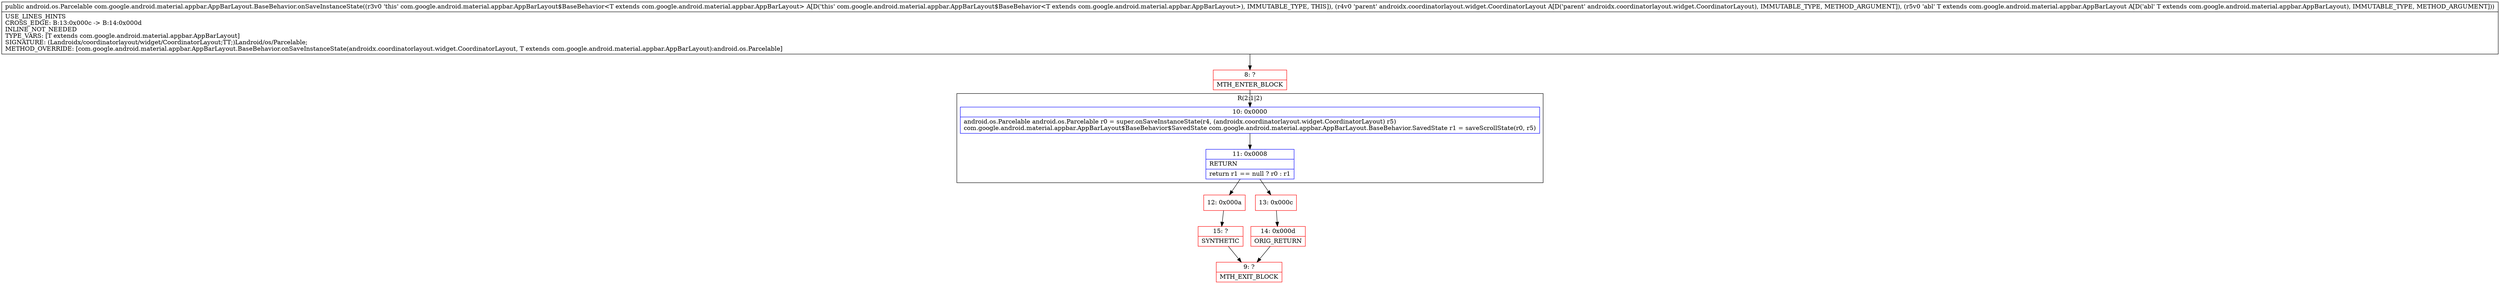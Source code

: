 digraph "CFG forcom.google.android.material.appbar.AppBarLayout.BaseBehavior.onSaveInstanceState(Landroidx\/coordinatorlayout\/widget\/CoordinatorLayout;Lcom\/google\/android\/material\/appbar\/AppBarLayout;)Landroid\/os\/Parcelable;" {
subgraph cluster_Region_1638900405 {
label = "R(2:1|2)";
node [shape=record,color=blue];
Node_10 [shape=record,label="{10\:\ 0x0000|android.os.Parcelable android.os.Parcelable r0 = super.onSaveInstanceState(r4, (androidx.coordinatorlayout.widget.CoordinatorLayout) r5)\lcom.google.android.material.appbar.AppBarLayout$BaseBehavior$SavedState com.google.android.material.appbar.AppBarLayout.BaseBehavior.SavedState r1 = saveScrollState(r0, r5)\l}"];
Node_11 [shape=record,label="{11\:\ 0x0008|RETURN\l|return r1 == null ? r0 : r1\l}"];
}
Node_8 [shape=record,color=red,label="{8\:\ ?|MTH_ENTER_BLOCK\l}"];
Node_12 [shape=record,color=red,label="{12\:\ 0x000a}"];
Node_15 [shape=record,color=red,label="{15\:\ ?|SYNTHETIC\l}"];
Node_9 [shape=record,color=red,label="{9\:\ ?|MTH_EXIT_BLOCK\l}"];
Node_13 [shape=record,color=red,label="{13\:\ 0x000c}"];
Node_14 [shape=record,color=red,label="{14\:\ 0x000d|ORIG_RETURN\l}"];
MethodNode[shape=record,label="{public android.os.Parcelable com.google.android.material.appbar.AppBarLayout.BaseBehavior.onSaveInstanceState((r3v0 'this' com.google.android.material.appbar.AppBarLayout$BaseBehavior\<T extends com.google.android.material.appbar.AppBarLayout\> A[D('this' com.google.android.material.appbar.AppBarLayout$BaseBehavior\<T extends com.google.android.material.appbar.AppBarLayout\>), IMMUTABLE_TYPE, THIS]), (r4v0 'parent' androidx.coordinatorlayout.widget.CoordinatorLayout A[D('parent' androidx.coordinatorlayout.widget.CoordinatorLayout), IMMUTABLE_TYPE, METHOD_ARGUMENT]), (r5v0 'abl' T extends com.google.android.material.appbar.AppBarLayout A[D('abl' T extends com.google.android.material.appbar.AppBarLayout), IMMUTABLE_TYPE, METHOD_ARGUMENT]))  | USE_LINES_HINTS\lCROSS_EDGE: B:13:0x000c \-\> B:14:0x000d\lINLINE_NOT_NEEDED\lTYPE_VARS: [T extends com.google.android.material.appbar.AppBarLayout]\lSIGNATURE: (Landroidx\/coordinatorlayout\/widget\/CoordinatorLayout;TT;)Landroid\/os\/Parcelable;\lMETHOD_OVERRIDE: [com.google.android.material.appbar.AppBarLayout.BaseBehavior.onSaveInstanceState(androidx.coordinatorlayout.widget.CoordinatorLayout, T extends com.google.android.material.appbar.AppBarLayout):android.os.Parcelable]\l}"];
MethodNode -> Node_8;Node_10 -> Node_11;
Node_11 -> Node_12;
Node_11 -> Node_13;
Node_8 -> Node_10;
Node_12 -> Node_15;
Node_15 -> Node_9;
Node_13 -> Node_14;
Node_14 -> Node_9;
}


